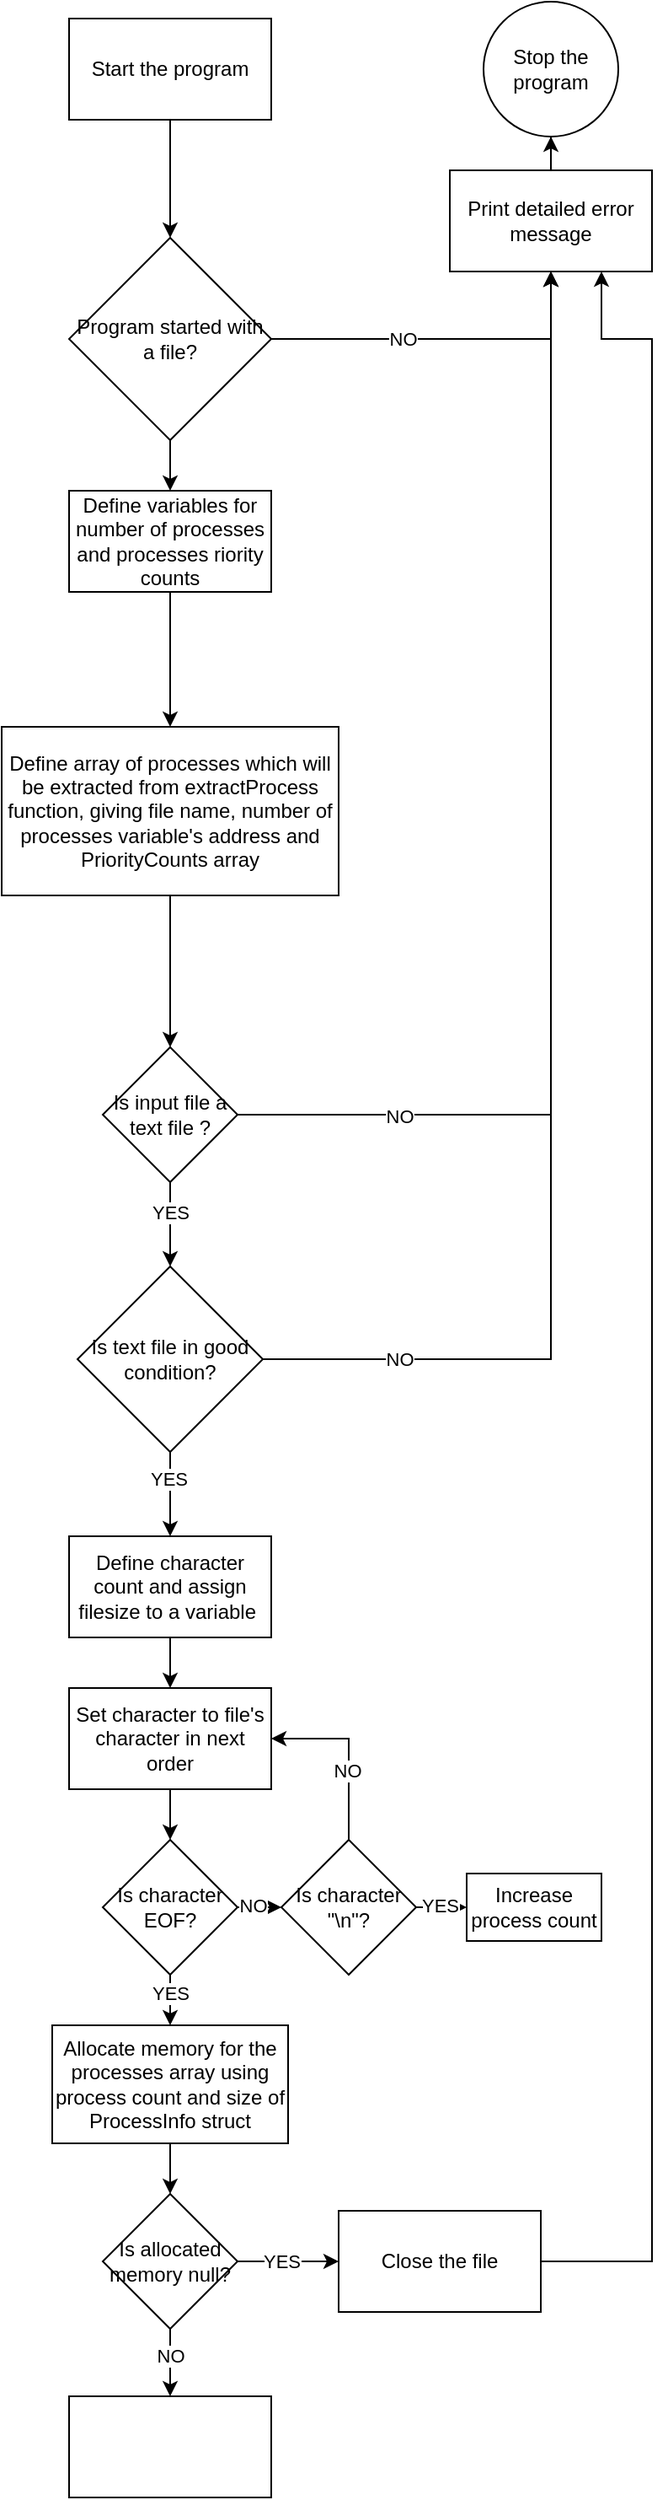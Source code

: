 <mxfile version="24.4.0" type="device">
  <diagram name="Page-1" id="S_q_hAhe5GKeTH7Nttn9">
    <mxGraphModel dx="1050" dy="522" grid="1" gridSize="10" guides="1" tooltips="1" connect="1" arrows="1" fold="1" page="1" pageScale="1" pageWidth="827" pageHeight="1169" math="0" shadow="0">
      <root>
        <mxCell id="0" />
        <mxCell id="1" parent="0" />
        <mxCell id="8O5WfbR8zbWffjnatt95-4" value="" style="edgeStyle=orthogonalEdgeStyle;rounded=0;orthogonalLoop=1;jettySize=auto;html=1;" parent="1" source="8O5WfbR8zbWffjnatt95-1" target="8O5WfbR8zbWffjnatt95-3" edge="1">
          <mxGeometry relative="1" as="geometry" />
        </mxCell>
        <mxCell id="8O5WfbR8zbWffjnatt95-1" value="Start the program" style="rounded=0;whiteSpace=wrap;html=1;" parent="1" vertex="1">
          <mxGeometry x="354" y="40" width="120" height="60" as="geometry" />
        </mxCell>
        <mxCell id="8O5WfbR8zbWffjnatt95-9" value="" style="edgeStyle=orthogonalEdgeStyle;rounded=0;orthogonalLoop=1;jettySize=auto;html=1;" parent="1" source="8O5WfbR8zbWffjnatt95-3" target="8O5WfbR8zbWffjnatt95-8" edge="1">
          <mxGeometry relative="1" as="geometry" />
        </mxCell>
        <mxCell id="8O5WfbR8zbWffjnatt95-64" style="edgeStyle=orthogonalEdgeStyle;rounded=0;orthogonalLoop=1;jettySize=auto;html=1;entryX=0.5;entryY=1;entryDx=0;entryDy=0;" parent="1" source="8O5WfbR8zbWffjnatt95-3" target="8O5WfbR8zbWffjnatt95-62" edge="1">
          <mxGeometry relative="1" as="geometry" />
        </mxCell>
        <mxCell id="8O5WfbR8zbWffjnatt95-65" value="NO" style="edgeLabel;html=1;align=center;verticalAlign=middle;resizable=0;points=[];" parent="8O5WfbR8zbWffjnatt95-64" vertex="1" connectable="0">
          <mxGeometry x="-0.243" relative="1" as="geometry">
            <mxPoint as="offset" />
          </mxGeometry>
        </mxCell>
        <mxCell id="8O5WfbR8zbWffjnatt95-3" value="Program started with a file?" style="rhombus;whiteSpace=wrap;html=1;rounded=0;" parent="1" vertex="1">
          <mxGeometry x="354" y="170" width="120" height="120" as="geometry" />
        </mxCell>
        <mxCell id="8O5WfbR8zbWffjnatt95-11" value="" style="edgeStyle=orthogonalEdgeStyle;rounded=0;orthogonalLoop=1;jettySize=auto;html=1;" parent="1" source="8O5WfbR8zbWffjnatt95-8" target="8O5WfbR8zbWffjnatt95-10" edge="1">
          <mxGeometry relative="1" as="geometry" />
        </mxCell>
        <mxCell id="8O5WfbR8zbWffjnatt95-8" value="Define variables for number of processes and processes riority counts" style="whiteSpace=wrap;html=1;rounded=0;" parent="1" vertex="1">
          <mxGeometry x="354" y="320" width="120" height="60" as="geometry" />
        </mxCell>
        <mxCell id="8O5WfbR8zbWffjnatt95-13" value="" style="edgeStyle=orthogonalEdgeStyle;rounded=0;orthogonalLoop=1;jettySize=auto;html=1;" parent="1" source="8O5WfbR8zbWffjnatt95-10" target="8O5WfbR8zbWffjnatt95-12" edge="1">
          <mxGeometry relative="1" as="geometry" />
        </mxCell>
        <mxCell id="8O5WfbR8zbWffjnatt95-10" value="Define array of processes which will be extracted from extractProcess function, giving file name, number of processes variable&#39;s address and PriorityCounts array" style="whiteSpace=wrap;html=1;rounded=0;" parent="1" vertex="1">
          <mxGeometry x="314" y="460" width="200" height="100" as="geometry" />
        </mxCell>
        <mxCell id="8O5WfbR8zbWffjnatt95-17" value="" style="edgeStyle=orthogonalEdgeStyle;rounded=0;orthogonalLoop=1;jettySize=auto;html=1;entryX=0.5;entryY=1;entryDx=0;entryDy=0;" parent="1" source="8O5WfbR8zbWffjnatt95-12" target="8O5WfbR8zbWffjnatt95-62" edge="1">
          <mxGeometry relative="1" as="geometry">
            <mxPoint x="500" y="690" as="targetPoint" />
          </mxGeometry>
        </mxCell>
        <mxCell id="8O5WfbR8zbWffjnatt95-18" value="NO" style="edgeLabel;html=1;align=center;verticalAlign=middle;resizable=0;points=[];" parent="8O5WfbR8zbWffjnatt95-17" vertex="1" connectable="0">
          <mxGeometry x="-0.307" y="-3" relative="1" as="geometry">
            <mxPoint x="-93" y="52" as="offset" />
          </mxGeometry>
        </mxCell>
        <mxCell id="8O5WfbR8zbWffjnatt95-21" value="" style="edgeStyle=orthogonalEdgeStyle;rounded=0;orthogonalLoop=1;jettySize=auto;html=1;" parent="1" source="8O5WfbR8zbWffjnatt95-12" target="8O5WfbR8zbWffjnatt95-20" edge="1">
          <mxGeometry relative="1" as="geometry" />
        </mxCell>
        <mxCell id="8O5WfbR8zbWffjnatt95-29" value="YES" style="edgeLabel;html=1;align=center;verticalAlign=middle;resizable=0;points=[];" parent="8O5WfbR8zbWffjnatt95-21" vertex="1" connectable="0">
          <mxGeometry x="-0.271" y="-5" relative="1" as="geometry">
            <mxPoint x="5" as="offset" />
          </mxGeometry>
        </mxCell>
        <mxCell id="8O5WfbR8zbWffjnatt95-12" value="Is input file a text file ?" style="rhombus;whiteSpace=wrap;html=1;rounded=0;" parent="1" vertex="1">
          <mxGeometry x="374" y="650" width="80" height="80" as="geometry" />
        </mxCell>
        <mxCell id="8O5WfbR8zbWffjnatt95-24" value="" style="edgeStyle=orthogonalEdgeStyle;rounded=0;orthogonalLoop=1;jettySize=auto;html=1;entryX=0.5;entryY=1;entryDx=0;entryDy=0;" parent="1" source="8O5WfbR8zbWffjnatt95-20" target="8O5WfbR8zbWffjnatt95-62" edge="1">
          <mxGeometry relative="1" as="geometry">
            <mxPoint x="500" y="835" as="targetPoint" />
            <Array as="points">
              <mxPoint x="640" y="835" />
            </Array>
          </mxGeometry>
        </mxCell>
        <mxCell id="8O5WfbR8zbWffjnatt95-26" value="NO" style="edgeLabel;html=1;align=center;verticalAlign=middle;resizable=0;points=[];" parent="8O5WfbR8zbWffjnatt95-24" vertex="1" connectable="0">
          <mxGeometry x="-0.625" relative="1" as="geometry">
            <mxPoint x="-72" as="offset" />
          </mxGeometry>
        </mxCell>
        <mxCell id="8O5WfbR8zbWffjnatt95-31" value="" style="edgeStyle=orthogonalEdgeStyle;rounded=0;orthogonalLoop=1;jettySize=auto;html=1;" parent="1" source="8O5WfbR8zbWffjnatt95-20" target="8O5WfbR8zbWffjnatt95-30" edge="1">
          <mxGeometry relative="1" as="geometry" />
        </mxCell>
        <mxCell id="8O5WfbR8zbWffjnatt95-32" value="YES" style="edgeLabel;html=1;align=center;verticalAlign=middle;resizable=0;points=[];" parent="8O5WfbR8zbWffjnatt95-31" vertex="1" connectable="0">
          <mxGeometry x="-0.38" y="-1" relative="1" as="geometry">
            <mxPoint as="offset" />
          </mxGeometry>
        </mxCell>
        <mxCell id="8O5WfbR8zbWffjnatt95-20" value="Is text file in good condition?" style="rhombus;whiteSpace=wrap;html=1;rounded=0;" parent="1" vertex="1">
          <mxGeometry x="359" y="780" width="110" height="110" as="geometry" />
        </mxCell>
        <mxCell id="8O5WfbR8zbWffjnatt95-5" value="Stop the program" style="ellipse;whiteSpace=wrap;html=1;rounded=0;" parent="1" vertex="1">
          <mxGeometry x="600" y="30" width="80" height="80" as="geometry" />
        </mxCell>
        <mxCell id="8O5WfbR8zbWffjnatt95-42" value="" style="edgeStyle=orthogonalEdgeStyle;rounded=0;orthogonalLoop=1;jettySize=auto;html=1;" parent="1" source="8O5WfbR8zbWffjnatt95-30" target="8O5WfbR8zbWffjnatt95-41" edge="1">
          <mxGeometry relative="1" as="geometry" />
        </mxCell>
        <mxCell id="8O5WfbR8zbWffjnatt95-30" value="Define character count and assign filesize to a variable&amp;nbsp;" style="whiteSpace=wrap;html=1;rounded=0;" parent="1" vertex="1">
          <mxGeometry x="354" y="940" width="120" height="60" as="geometry" />
        </mxCell>
        <mxCell id="8O5WfbR8zbWffjnatt95-44" value="" style="edgeStyle=orthogonalEdgeStyle;rounded=0;orthogonalLoop=1;jettySize=auto;html=1;" parent="1" source="8O5WfbR8zbWffjnatt95-41" target="8O5WfbR8zbWffjnatt95-43" edge="1">
          <mxGeometry relative="1" as="geometry" />
        </mxCell>
        <mxCell id="8O5WfbR8zbWffjnatt95-41" value="Set character to file&#39;s character in next order" style="whiteSpace=wrap;html=1;rounded=0;" parent="1" vertex="1">
          <mxGeometry x="354" y="1030" width="120" height="60" as="geometry" />
        </mxCell>
        <mxCell id="8O5WfbR8zbWffjnatt95-46" value="" style="edgeStyle=orthogonalEdgeStyle;rounded=0;orthogonalLoop=1;jettySize=auto;html=1;" parent="1" source="8O5WfbR8zbWffjnatt95-43" target="8O5WfbR8zbWffjnatt95-45" edge="1">
          <mxGeometry relative="1" as="geometry" />
        </mxCell>
        <mxCell id="8O5WfbR8zbWffjnatt95-49" value="NO" style="edgeLabel;html=1;align=center;verticalAlign=middle;resizable=0;points=[];" parent="8O5WfbR8zbWffjnatt95-46" vertex="1" connectable="0">
          <mxGeometry x="0.377" y="1" relative="1" as="geometry">
            <mxPoint as="offset" />
          </mxGeometry>
        </mxCell>
        <mxCell id="8O5WfbR8zbWffjnatt95-54" value="" style="edgeStyle=orthogonalEdgeStyle;rounded=0;orthogonalLoop=1;jettySize=auto;html=1;entryX=0.5;entryY=0;entryDx=0;entryDy=0;" parent="1" source="8O5WfbR8zbWffjnatt95-43" target="8O5WfbR8zbWffjnatt95-53" edge="1">
          <mxGeometry relative="1" as="geometry">
            <mxPoint x="414" y="1240" as="targetPoint" />
          </mxGeometry>
        </mxCell>
        <mxCell id="8O5WfbR8zbWffjnatt95-55" value="YES" style="edgeLabel;html=1;align=center;verticalAlign=middle;resizable=0;points=[];" parent="8O5WfbR8zbWffjnatt95-54" vertex="1" connectable="0">
          <mxGeometry x="-0.258" relative="1" as="geometry">
            <mxPoint y="-8" as="offset" />
          </mxGeometry>
        </mxCell>
        <mxCell id="8O5WfbR8zbWffjnatt95-43" value="Is character EOF?" style="rhombus;whiteSpace=wrap;html=1;rounded=0;" parent="1" vertex="1">
          <mxGeometry x="374" y="1120" width="80" height="80" as="geometry" />
        </mxCell>
        <mxCell id="8O5WfbR8zbWffjnatt95-47" style="edgeStyle=orthogonalEdgeStyle;rounded=0;orthogonalLoop=1;jettySize=auto;html=1;entryX=1;entryY=0.5;entryDx=0;entryDy=0;" parent="1" source="8O5WfbR8zbWffjnatt95-45" target="8O5WfbR8zbWffjnatt95-41" edge="1">
          <mxGeometry relative="1" as="geometry">
            <Array as="points">
              <mxPoint x="520" y="1060" />
            </Array>
          </mxGeometry>
        </mxCell>
        <mxCell id="8O5WfbR8zbWffjnatt95-48" value="NO" style="edgeLabel;html=1;align=center;verticalAlign=middle;resizable=0;points=[];" parent="8O5WfbR8zbWffjnatt95-47" vertex="1" connectable="0">
          <mxGeometry x="-0.221" y="1" relative="1" as="geometry">
            <mxPoint as="offset" />
          </mxGeometry>
        </mxCell>
        <mxCell id="8O5WfbR8zbWffjnatt95-51" value="" style="edgeStyle=orthogonalEdgeStyle;rounded=0;orthogonalLoop=1;jettySize=auto;html=1;" parent="1" source="8O5WfbR8zbWffjnatt95-45" target="8O5WfbR8zbWffjnatt95-50" edge="1">
          <mxGeometry relative="1" as="geometry" />
        </mxCell>
        <mxCell id="8O5WfbR8zbWffjnatt95-52" value="YES" style="edgeLabel;html=1;align=center;verticalAlign=middle;resizable=0;points=[];" parent="8O5WfbR8zbWffjnatt95-51" vertex="1" connectable="0">
          <mxGeometry x="-0.467" y="1" relative="1" as="geometry">
            <mxPoint as="offset" />
          </mxGeometry>
        </mxCell>
        <mxCell id="8O5WfbR8zbWffjnatt95-45" value="Is character &quot;\n&quot;?" style="rhombus;whiteSpace=wrap;html=1;rounded=0;" parent="1" vertex="1">
          <mxGeometry x="480" y="1120" width="80" height="80" as="geometry" />
        </mxCell>
        <mxCell id="8O5WfbR8zbWffjnatt95-50" value="Increase process count" style="whiteSpace=wrap;html=1;rounded=0;" parent="1" vertex="1">
          <mxGeometry x="590" y="1140" width="80" height="40" as="geometry" />
        </mxCell>
        <mxCell id="8O5WfbR8zbWffjnatt95-57" value="" style="edgeStyle=orthogonalEdgeStyle;rounded=0;orthogonalLoop=1;jettySize=auto;html=1;" parent="1" source="8O5WfbR8zbWffjnatt95-53" target="8O5WfbR8zbWffjnatt95-56" edge="1">
          <mxGeometry relative="1" as="geometry" />
        </mxCell>
        <mxCell id="8O5WfbR8zbWffjnatt95-53" value="Allocate memory for the processes array using process count and size of ProcessInfo struct" style="whiteSpace=wrap;html=1;rounded=0;" parent="1" vertex="1">
          <mxGeometry x="344" y="1230" width="140" height="70" as="geometry" />
        </mxCell>
        <mxCell id="8O5WfbR8zbWffjnatt95-59" value="" style="edgeStyle=orthogonalEdgeStyle;rounded=0;orthogonalLoop=1;jettySize=auto;html=1;" parent="1" source="8O5WfbR8zbWffjnatt95-56" target="8O5WfbR8zbWffjnatt95-58" edge="1">
          <mxGeometry relative="1" as="geometry" />
        </mxCell>
        <mxCell id="8O5WfbR8zbWffjnatt95-61" value="YES" style="edgeLabel;html=1;align=center;verticalAlign=middle;resizable=0;points=[];" parent="8O5WfbR8zbWffjnatt95-59" vertex="1" connectable="0">
          <mxGeometry x="-0.333" y="3" relative="1" as="geometry">
            <mxPoint x="6" y="3" as="offset" />
          </mxGeometry>
        </mxCell>
        <mxCell id="8O5WfbR8zbWffjnatt95-67" value="" style="edgeStyle=orthogonalEdgeStyle;rounded=0;orthogonalLoop=1;jettySize=auto;html=1;" parent="1" source="8O5WfbR8zbWffjnatt95-56" target="8O5WfbR8zbWffjnatt95-66" edge="1">
          <mxGeometry relative="1" as="geometry" />
        </mxCell>
        <mxCell id="8O5WfbR8zbWffjnatt95-68" value="NO" style="edgeLabel;html=1;align=center;verticalAlign=middle;resizable=0;points=[];" parent="8O5WfbR8zbWffjnatt95-67" vertex="1" connectable="0">
          <mxGeometry x="-0.19" relative="1" as="geometry">
            <mxPoint as="offset" />
          </mxGeometry>
        </mxCell>
        <mxCell id="8O5WfbR8zbWffjnatt95-56" value="Is allocated memory null?" style="rhombus;whiteSpace=wrap;html=1;rounded=0;" parent="1" vertex="1">
          <mxGeometry x="374" y="1330" width="80" height="80" as="geometry" />
        </mxCell>
        <mxCell id="8O5WfbR8zbWffjnatt95-60" style="edgeStyle=orthogonalEdgeStyle;rounded=0;orthogonalLoop=1;jettySize=auto;html=1;entryX=0.75;entryY=1;entryDx=0;entryDy=0;" parent="1" source="8O5WfbR8zbWffjnatt95-58" target="8O5WfbR8zbWffjnatt95-62" edge="1">
          <mxGeometry relative="1" as="geometry">
            <mxPoint x="680" y="220" as="targetPoint" />
            <Array as="points">
              <mxPoint x="700" y="1370" />
              <mxPoint x="700" y="230" />
              <mxPoint x="670" y="230" />
            </Array>
          </mxGeometry>
        </mxCell>
        <mxCell id="8O5WfbR8zbWffjnatt95-58" value="Close the file" style="whiteSpace=wrap;html=1;rounded=0;" parent="1" vertex="1">
          <mxGeometry x="514" y="1340" width="120" height="60" as="geometry" />
        </mxCell>
        <mxCell id="8O5WfbR8zbWffjnatt95-63" style="edgeStyle=orthogonalEdgeStyle;rounded=0;orthogonalLoop=1;jettySize=auto;html=1;entryX=0.5;entryY=1;entryDx=0;entryDy=0;" parent="1" source="8O5WfbR8zbWffjnatt95-62" target="8O5WfbR8zbWffjnatt95-5" edge="1">
          <mxGeometry relative="1" as="geometry" />
        </mxCell>
        <mxCell id="8O5WfbR8zbWffjnatt95-62" value="Print detailed error message" style="rounded=0;whiteSpace=wrap;html=1;" parent="1" vertex="1">
          <mxGeometry x="580" y="130" width="120" height="60" as="geometry" />
        </mxCell>
        <mxCell id="8O5WfbR8zbWffjnatt95-66" value="" style="whiteSpace=wrap;html=1;rounded=0;" parent="1" vertex="1">
          <mxGeometry x="354" y="1450" width="120" height="60" as="geometry" />
        </mxCell>
      </root>
    </mxGraphModel>
  </diagram>
</mxfile>
